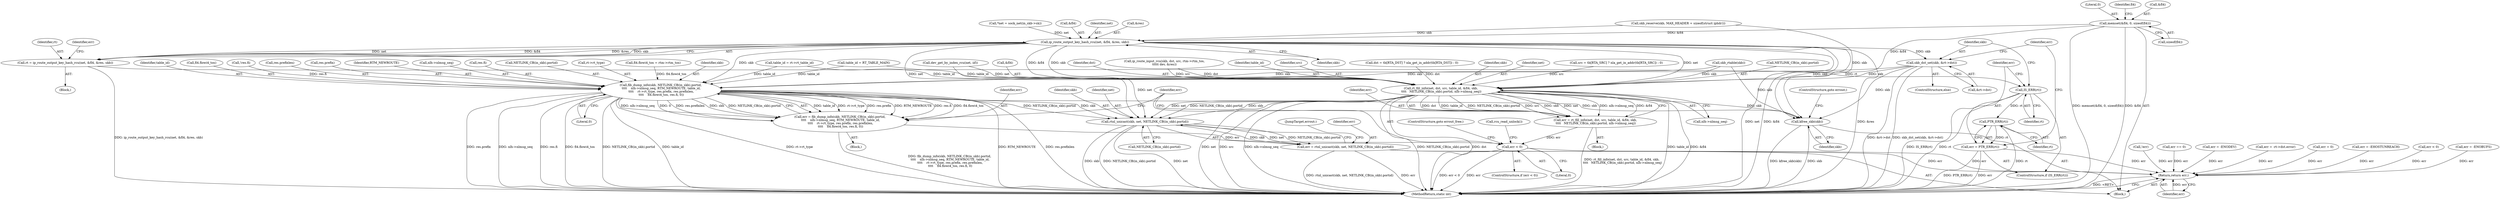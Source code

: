 digraph "0_linux_bc3aae2bbac46dd894c89db5d5e98f7f0ef9e205@API" {
"1000264" [label="(Call,memset(&fl4, 0, sizeof(fl4)))"];
"1000383" [label="(Call,ip_route_output_key_hash_rcu(net, &fl4, &res, skb))"];
"1000381" [label="(Call,rt = ip_route_output_key_hash_rcu(net, &fl4, &res, skb))"];
"1000394" [label="(Call,IS_ERR(rt))"];
"1000398" [label="(Call,PTR_ERR(rt))"];
"1000396" [label="(Call,err = PTR_ERR(rt))"];
"1000526" [label="(Return,return err;)"];
"1000401" [label="(Call,skb_dst_set(skb, &rt->dst))"];
"1000464" [label="(Call,fib_dump_info(skb, NETLINK_CB(in_skb).portid,\n \t\t\t\t    nlh->nlmsg_seq, RTM_NEWROUTE, table_id,\n \t\t\t\t    rt->rt_type, res.prefix, res.prefixlen,\n \t\t\t\t    fl4.flowi4_tos, res.fi, 0))"];
"1000462" [label="(Call,err = fib_dump_info(skb, NETLINK_CB(in_skb).portid,\n \t\t\t\t    nlh->nlmsg_seq, RTM_NEWROUTE, table_id,\n \t\t\t\t    rt->rt_type, res.prefix, res.prefixlen,\n \t\t\t\t    fl4.flowi4_tos, res.fi, 0))"];
"1000511" [label="(Call,err < 0)"];
"1000518" [label="(Call,rtnl_unicast(skb, net, NETLINK_CB(in_skb).portid))"];
"1000516" [label="(Call,err = rtnl_unicast(skb, net, NETLINK_CB(in_skb).portid))"];
"1000530" [label="(Call,kfree_skb(skb))"];
"1000495" [label="(Call,rt_fill_info(net, dst, src, table_id, &fl4, skb,\n \t\t\t\t   NETLINK_CB(in_skb).portid, nlh->nlmsg_seq))"];
"1000493" [label="(Call,err = rt_fill_info(net, dst, src, table_id, &fl4, skb,\n \t\t\t\t   NETLINK_CB(in_skb).portid, nlh->nlmsg_seq))"];
"1000519" [label="(Identifier,skb)"];
"1000498" [label="(Identifier,src)"];
"1000382" [label="(Identifier,rt)"];
"1000438" [label="(Block,)"];
"1000268" [label="(Call,sizeof(fl4))"];
"1000280" [label="(Call,fl4.flowi4_tos = rtm->rtm_tos)"];
"1000397" [label="(Identifier,err)"];
"1000457" [label="(Call,err = -EHOSTUNREACH)"];
"1000490" [label="(Literal,0)"];
"1000188" [label="(Call,dst = tb[RTA_DST] ? nla_get_in_addr(tb[RTA_DST]) : 0)"];
"1000403" [label="(Call,&rt->dst)"];
"1000384" [label="(Identifier,net)"];
"1000387" [label="(Call,&res)"];
"1000427" [label="(Call,table_id = rt->rt_table_id)"];
"1000530" [label="(Call,kfree_skb(skb))"];
"1000463" [label="(Identifier,err)"];
"1000492" [label="(Block,)"];
"1000151" [label="(Call,err < 0)"];
"1000520" [label="(Identifier,net)"];
"1000502" [label="(Identifier,skb)"];
"1000496" [label="(Identifier,net)"];
"1000527" [label="(Identifier,err)"];
"1000516" [label="(Call,err = rtnl_unicast(skb, net, NETLINK_CB(in_skb).portid))"];
"1000510" [label="(ControlStructure,if (err < 0))"];
"1000106" [label="(Block,)"];
"1000359" [label="(Call,skb_rtable(skb))"];
"1000177" [label="(Call,src = tb[RTA_SRC] ? nla_get_in_addr(tb[RTA_SRC]) : 0)"];
"1000168" [label="(Call,err = -ENOBUFS)"];
"1000401" [label="(Call,skb_dst_set(skb, &rt->dst))"];
"1000512" [label="(Identifier,err)"];
"1000532" [label="(ControlStructure,goto errout;)"];
"1000474" [label="(Identifier,table_id)"];
"1000503" [label="(Call,NETLINK_CB(in_skb).portid)"];
"1000455" [label="(Call,!err)"];
"1000533" [label="(MethodReturn,static int)"];
"1000531" [label="(Identifier,skb)"];
"1000526" [label="(Return,return err;)"];
"1000514" [label="(ControlStructure,goto errout_free;)"];
"1000267" [label="(Literal,0)"];
"1000408" [label="(Identifier,err)"];
"1000108" [label="(Call,*net = sock_net(in_skb->sk))"];
"1000484" [label="(Call,fl4.flowi4_tos)"];
"1000396" [label="(Call,err = PTR_ERR(rt))"];
"1000440" [label="(Call,!res.fi)"];
"1000511" [label="(Call,err < 0)"];
"1000383" [label="(Call,ip_route_output_key_hash_rcu(net, &fl4, &res, skb))"];
"1000481" [label="(Call,res.prefixlen)"];
"1000513" [label="(Literal,0)"];
"1000478" [label="(Call,res.prefix)"];
"1000473" [label="(Identifier,RTM_NEWROUTE)"];
"1000475" [label="(Call,rt->rt_type)"];
"1000363" [label="(Call,err == 0)"];
"1000380" [label="(Block,)"];
"1000494" [label="(Identifier,err)"];
"1000324" [label="(Call,err = -ENODEV)"];
"1000371" [label="(Call,err = -rt->dst.error)"];
"1000507" [label="(Call,nlh->nlmsg_seq)"];
"1000135" [label="(Call,table_id = RT_TABLE_MAIN)"];
"1000465" [label="(Identifier,skb)"];
"1000470" [label="(Call,nlh->nlmsg_seq)"];
"1000264" [label="(Call,memset(&fl4, 0, sizeof(fl4)))"];
"1000487" [label="(Call,res.fi)"];
"1000398" [label="(Call,PTR_ERR(rt))"];
"1000500" [label="(Call,&fl4)"];
"1000272" [label="(Identifier,fl4)"];
"1000389" [label="(Identifier,skb)"];
"1000521" [label="(Call,NETLINK_CB(in_skb).portid)"];
"1000258" [label="(Call,skb_reserve(skb, MAX_HEADER + sizeof(struct iphdr)))"];
"1000381" [label="(Call,rt = ip_route_output_key_hash_rcu(net, &fl4, &res, skb))"];
"1000464" [label="(Call,fib_dump_info(skb, NETLINK_CB(in_skb).portid,\n \t\t\t\t    nlh->nlmsg_seq, RTM_NEWROUTE, table_id,\n \t\t\t\t    rt->rt_type, res.prefix, res.prefixlen,\n \t\t\t\t    fl4.flowi4_tos, res.fi, 0))"];
"1000394" [label="(Call,IS_ERR(rt))"];
"1000517" [label="(Identifier,err)"];
"1000393" [label="(ControlStructure,if (IS_ERR(rt)))"];
"1000495" [label="(Call,rt_fill_info(net, dst, src, table_id, &fl4, skb,\n \t\t\t\t   NETLINK_CB(in_skb).portid, nlh->nlmsg_seq))"];
"1000317" [label="(Call,dev_get_by_index_rcu(net, iif))"];
"1000462" [label="(Call,err = fib_dump_info(skb, NETLINK_CB(in_skb).portid,\n \t\t\t\t    nlh->nlmsg_seq, RTM_NEWROUTE, table_id,\n \t\t\t\t    rt->rt_type, res.prefix, res.prefixlen,\n \t\t\t\t    fl4.flowi4_tos, res.fi, 0))"];
"1000525" [label="(JumpTarget,errout:)"];
"1000402" [label="(Identifier,skb)"];
"1000399" [label="(Identifier,rt)"];
"1000265" [label="(Call,&fl4)"];
"1000515" [label="(Call,rcu_read_unlock())"];
"1000395" [label="(Identifier,rt)"];
"1000391" [label="(Identifier,err)"];
"1000390" [label="(Call,err = 0)"];
"1000466" [label="(Call,NETLINK_CB(in_skb).portid)"];
"1000493" [label="(Call,err = rt_fill_info(net, dst, src, table_id, &fl4, skb,\n \t\t\t\t   NETLINK_CB(in_skb).portid, nlh->nlmsg_seq))"];
"1000518" [label="(Call,rtnl_unicast(skb, net, NETLINK_CB(in_skb).portid))"];
"1000497" [label="(Identifier,dst)"];
"1000347" [label="(Call,ip_route_input_rcu(skb, dst, src, rtm->rtm_tos,\n\t\t\t\t\t dev, &res))"];
"1000385" [label="(Call,&fl4)"];
"1000499" [label="(Identifier,table_id)"];
"1000400" [label="(ControlStructure,else)"];
"1000264" -> "1000106"  [label="AST: "];
"1000264" -> "1000268"  [label="CFG: "];
"1000265" -> "1000264"  [label="AST: "];
"1000267" -> "1000264"  [label="AST: "];
"1000268" -> "1000264"  [label="AST: "];
"1000272" -> "1000264"  [label="CFG: "];
"1000264" -> "1000533"  [label="DDG: &fl4"];
"1000264" -> "1000533"  [label="DDG: memset(&fl4, 0, sizeof(fl4))"];
"1000264" -> "1000383"  [label="DDG: &fl4"];
"1000264" -> "1000495"  [label="DDG: &fl4"];
"1000383" -> "1000381"  [label="AST: "];
"1000383" -> "1000389"  [label="CFG: "];
"1000384" -> "1000383"  [label="AST: "];
"1000385" -> "1000383"  [label="AST: "];
"1000387" -> "1000383"  [label="AST: "];
"1000389" -> "1000383"  [label="AST: "];
"1000381" -> "1000383"  [label="CFG: "];
"1000383" -> "1000533"  [label="DDG: net"];
"1000383" -> "1000533"  [label="DDG: &res"];
"1000383" -> "1000533"  [label="DDG: &fl4"];
"1000383" -> "1000381"  [label="DDG: net"];
"1000383" -> "1000381"  [label="DDG: &fl4"];
"1000383" -> "1000381"  [label="DDG: &res"];
"1000383" -> "1000381"  [label="DDG: skb"];
"1000108" -> "1000383"  [label="DDG: net"];
"1000258" -> "1000383"  [label="DDG: skb"];
"1000383" -> "1000401"  [label="DDG: skb"];
"1000383" -> "1000464"  [label="DDG: skb"];
"1000383" -> "1000495"  [label="DDG: net"];
"1000383" -> "1000495"  [label="DDG: &fl4"];
"1000383" -> "1000495"  [label="DDG: skb"];
"1000383" -> "1000518"  [label="DDG: net"];
"1000383" -> "1000530"  [label="DDG: skb"];
"1000381" -> "1000380"  [label="AST: "];
"1000382" -> "1000381"  [label="AST: "];
"1000391" -> "1000381"  [label="CFG: "];
"1000381" -> "1000533"  [label="DDG: ip_route_output_key_hash_rcu(net, &fl4, &res, skb)"];
"1000381" -> "1000394"  [label="DDG: rt"];
"1000394" -> "1000393"  [label="AST: "];
"1000394" -> "1000395"  [label="CFG: "];
"1000395" -> "1000394"  [label="AST: "];
"1000397" -> "1000394"  [label="CFG: "];
"1000402" -> "1000394"  [label="CFG: "];
"1000394" -> "1000533"  [label="DDG: IS_ERR(rt)"];
"1000394" -> "1000533"  [label="DDG: rt"];
"1000394" -> "1000398"  [label="DDG: rt"];
"1000398" -> "1000396"  [label="AST: "];
"1000398" -> "1000399"  [label="CFG: "];
"1000399" -> "1000398"  [label="AST: "];
"1000396" -> "1000398"  [label="CFG: "];
"1000398" -> "1000533"  [label="DDG: rt"];
"1000398" -> "1000396"  [label="DDG: rt"];
"1000396" -> "1000393"  [label="AST: "];
"1000397" -> "1000396"  [label="AST: "];
"1000408" -> "1000396"  [label="CFG: "];
"1000396" -> "1000533"  [label="DDG: err"];
"1000396" -> "1000533"  [label="DDG: PTR_ERR(rt)"];
"1000396" -> "1000526"  [label="DDG: err"];
"1000526" -> "1000106"  [label="AST: "];
"1000526" -> "1000527"  [label="CFG: "];
"1000527" -> "1000526"  [label="AST: "];
"1000533" -> "1000526"  [label="CFG: "];
"1000526" -> "1000533"  [label="DDG: <RET>"];
"1000527" -> "1000526"  [label="DDG: err"];
"1000168" -> "1000526"  [label="DDG: err"];
"1000363" -> "1000526"  [label="DDG: err"];
"1000151" -> "1000526"  [label="DDG: err"];
"1000324" -> "1000526"  [label="DDG: err"];
"1000390" -> "1000526"  [label="DDG: err"];
"1000455" -> "1000526"  [label="DDG: err"];
"1000511" -> "1000526"  [label="DDG: err"];
"1000457" -> "1000526"  [label="DDG: err"];
"1000371" -> "1000526"  [label="DDG: err"];
"1000516" -> "1000526"  [label="DDG: err"];
"1000401" -> "1000400"  [label="AST: "];
"1000401" -> "1000403"  [label="CFG: "];
"1000402" -> "1000401"  [label="AST: "];
"1000403" -> "1000401"  [label="AST: "];
"1000408" -> "1000401"  [label="CFG: "];
"1000401" -> "1000533"  [label="DDG: skb_dst_set(skb, &rt->dst)"];
"1000401" -> "1000533"  [label="DDG: &rt->dst"];
"1000401" -> "1000464"  [label="DDG: skb"];
"1000401" -> "1000495"  [label="DDG: skb"];
"1000401" -> "1000530"  [label="DDG: skb"];
"1000464" -> "1000462"  [label="AST: "];
"1000464" -> "1000490"  [label="CFG: "];
"1000465" -> "1000464"  [label="AST: "];
"1000466" -> "1000464"  [label="AST: "];
"1000470" -> "1000464"  [label="AST: "];
"1000473" -> "1000464"  [label="AST: "];
"1000474" -> "1000464"  [label="AST: "];
"1000475" -> "1000464"  [label="AST: "];
"1000478" -> "1000464"  [label="AST: "];
"1000481" -> "1000464"  [label="AST: "];
"1000484" -> "1000464"  [label="AST: "];
"1000487" -> "1000464"  [label="AST: "];
"1000490" -> "1000464"  [label="AST: "];
"1000462" -> "1000464"  [label="CFG: "];
"1000464" -> "1000533"  [label="DDG: table_id"];
"1000464" -> "1000533"  [label="DDG: rt->rt_type"];
"1000464" -> "1000533"  [label="DDG: RTM_NEWROUTE"];
"1000464" -> "1000533"  [label="DDG: res.prefixlen"];
"1000464" -> "1000533"  [label="DDG: res.prefix"];
"1000464" -> "1000533"  [label="DDG: nlh->nlmsg_seq"];
"1000464" -> "1000533"  [label="DDG: res.fi"];
"1000464" -> "1000533"  [label="DDG: fl4.flowi4_tos"];
"1000464" -> "1000533"  [label="DDG: NETLINK_CB(in_skb).portid"];
"1000464" -> "1000462"  [label="DDG: table_id"];
"1000464" -> "1000462"  [label="DDG: rt->rt_type"];
"1000464" -> "1000462"  [label="DDG: res.prefix"];
"1000464" -> "1000462"  [label="DDG: RTM_NEWROUTE"];
"1000464" -> "1000462"  [label="DDG: res.fi"];
"1000464" -> "1000462"  [label="DDG: fl4.flowi4_tos"];
"1000464" -> "1000462"  [label="DDG: nlh->nlmsg_seq"];
"1000464" -> "1000462"  [label="DDG: 0"];
"1000464" -> "1000462"  [label="DDG: res.prefixlen"];
"1000464" -> "1000462"  [label="DDG: skb"];
"1000464" -> "1000462"  [label="DDG: NETLINK_CB(in_skb).portid"];
"1000359" -> "1000464"  [label="DDG: skb"];
"1000427" -> "1000464"  [label="DDG: table_id"];
"1000135" -> "1000464"  [label="DDG: table_id"];
"1000280" -> "1000464"  [label="DDG: fl4.flowi4_tos"];
"1000440" -> "1000464"  [label="DDG: res.fi"];
"1000464" -> "1000518"  [label="DDG: skb"];
"1000464" -> "1000518"  [label="DDG: NETLINK_CB(in_skb).portid"];
"1000464" -> "1000530"  [label="DDG: skb"];
"1000462" -> "1000438"  [label="AST: "];
"1000463" -> "1000462"  [label="AST: "];
"1000512" -> "1000462"  [label="CFG: "];
"1000462" -> "1000533"  [label="DDG: fib_dump_info(skb, NETLINK_CB(in_skb).portid,\n \t\t\t\t    nlh->nlmsg_seq, RTM_NEWROUTE, table_id,\n \t\t\t\t    rt->rt_type, res.prefix, res.prefixlen,\n \t\t\t\t    fl4.flowi4_tos, res.fi, 0)"];
"1000462" -> "1000511"  [label="DDG: err"];
"1000511" -> "1000510"  [label="AST: "];
"1000511" -> "1000513"  [label="CFG: "];
"1000512" -> "1000511"  [label="AST: "];
"1000513" -> "1000511"  [label="AST: "];
"1000514" -> "1000511"  [label="CFG: "];
"1000515" -> "1000511"  [label="CFG: "];
"1000511" -> "1000533"  [label="DDG: err < 0"];
"1000511" -> "1000533"  [label="DDG: err"];
"1000493" -> "1000511"  [label="DDG: err"];
"1000518" -> "1000516"  [label="AST: "];
"1000518" -> "1000521"  [label="CFG: "];
"1000519" -> "1000518"  [label="AST: "];
"1000520" -> "1000518"  [label="AST: "];
"1000521" -> "1000518"  [label="AST: "];
"1000516" -> "1000518"  [label="CFG: "];
"1000518" -> "1000533"  [label="DDG: net"];
"1000518" -> "1000533"  [label="DDG: skb"];
"1000518" -> "1000533"  [label="DDG: NETLINK_CB(in_skb).portid"];
"1000518" -> "1000516"  [label="DDG: skb"];
"1000518" -> "1000516"  [label="DDG: net"];
"1000518" -> "1000516"  [label="DDG: NETLINK_CB(in_skb).portid"];
"1000495" -> "1000518"  [label="DDG: skb"];
"1000495" -> "1000518"  [label="DDG: net"];
"1000495" -> "1000518"  [label="DDG: NETLINK_CB(in_skb).portid"];
"1000317" -> "1000518"  [label="DDG: net"];
"1000516" -> "1000106"  [label="AST: "];
"1000517" -> "1000516"  [label="AST: "];
"1000525" -> "1000516"  [label="CFG: "];
"1000516" -> "1000533"  [label="DDG: rtnl_unicast(skb, net, NETLINK_CB(in_skb).portid)"];
"1000516" -> "1000533"  [label="DDG: err"];
"1000530" -> "1000106"  [label="AST: "];
"1000530" -> "1000531"  [label="CFG: "];
"1000531" -> "1000530"  [label="AST: "];
"1000532" -> "1000530"  [label="CFG: "];
"1000530" -> "1000533"  [label="DDG: skb"];
"1000530" -> "1000533"  [label="DDG: kfree_skb(skb)"];
"1000258" -> "1000530"  [label="DDG: skb"];
"1000495" -> "1000530"  [label="DDG: skb"];
"1000359" -> "1000530"  [label="DDG: skb"];
"1000495" -> "1000493"  [label="AST: "];
"1000495" -> "1000507"  [label="CFG: "];
"1000496" -> "1000495"  [label="AST: "];
"1000497" -> "1000495"  [label="AST: "];
"1000498" -> "1000495"  [label="AST: "];
"1000499" -> "1000495"  [label="AST: "];
"1000500" -> "1000495"  [label="AST: "];
"1000502" -> "1000495"  [label="AST: "];
"1000503" -> "1000495"  [label="AST: "];
"1000507" -> "1000495"  [label="AST: "];
"1000493" -> "1000495"  [label="CFG: "];
"1000495" -> "1000533"  [label="DDG: net"];
"1000495" -> "1000533"  [label="DDG: src"];
"1000495" -> "1000533"  [label="DDG: nlh->nlmsg_seq"];
"1000495" -> "1000533"  [label="DDG: NETLINK_CB(in_skb).portid"];
"1000495" -> "1000533"  [label="DDG: dst"];
"1000495" -> "1000533"  [label="DDG: table_id"];
"1000495" -> "1000533"  [label="DDG: &fl4"];
"1000495" -> "1000493"  [label="DDG: dst"];
"1000495" -> "1000493"  [label="DDG: table_id"];
"1000495" -> "1000493"  [label="DDG: NETLINK_CB(in_skb).portid"];
"1000495" -> "1000493"  [label="DDG: src"];
"1000495" -> "1000493"  [label="DDG: skb"];
"1000495" -> "1000493"  [label="DDG: net"];
"1000495" -> "1000493"  [label="DDG: nlh->nlmsg_seq"];
"1000495" -> "1000493"  [label="DDG: &fl4"];
"1000317" -> "1000495"  [label="DDG: net"];
"1000347" -> "1000495"  [label="DDG: dst"];
"1000347" -> "1000495"  [label="DDG: src"];
"1000188" -> "1000495"  [label="DDG: dst"];
"1000177" -> "1000495"  [label="DDG: src"];
"1000427" -> "1000495"  [label="DDG: table_id"];
"1000135" -> "1000495"  [label="DDG: table_id"];
"1000359" -> "1000495"  [label="DDG: skb"];
"1000493" -> "1000492"  [label="AST: "];
"1000494" -> "1000493"  [label="AST: "];
"1000512" -> "1000493"  [label="CFG: "];
"1000493" -> "1000533"  [label="DDG: rt_fill_info(net, dst, src, table_id, &fl4, skb,\n \t\t\t\t   NETLINK_CB(in_skb).portid, nlh->nlmsg_seq)"];
}

